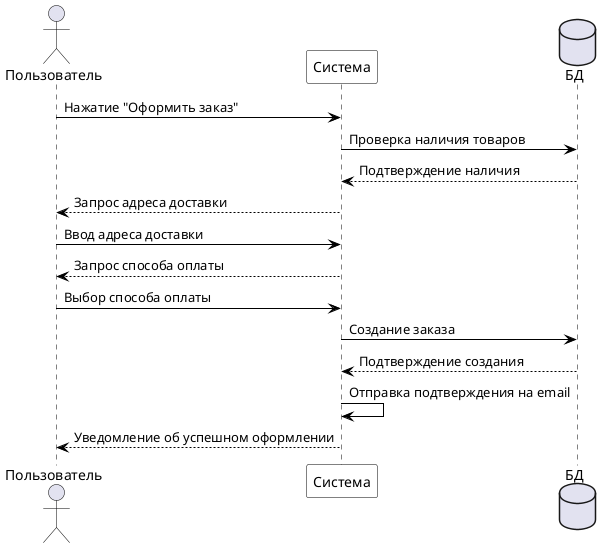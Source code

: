 @startuml
skinparam sequence {
    ArrowColor Black
    ActorBorderColor Black
    LifeLineBorderColor Black
    LifeLineBackgroundColor White
    ParticipantBorderColor Black
    ParticipantBackgroundColor White
    ParticipantFontColor Black
}

actor Пользователь
participant "Система" as System
database "БД" as DB

Пользователь -> System: Нажатие "Оформить заказ"
System -> DB: Проверка наличия товаров
DB --> System: Подтверждение наличия
System --> Пользователь: Запрос адреса доставки
Пользователь -> System: Ввод адреса доставки
System --> Пользователь: Запрос способа оплаты
Пользователь -> System: Выбор способа оплаты
System -> DB: Создание заказа
DB --> System: Подтверждение создания
System -> System: Отправка подтверждения на email
System --> Пользователь: Уведомление об успешном оформлении

@enduml
